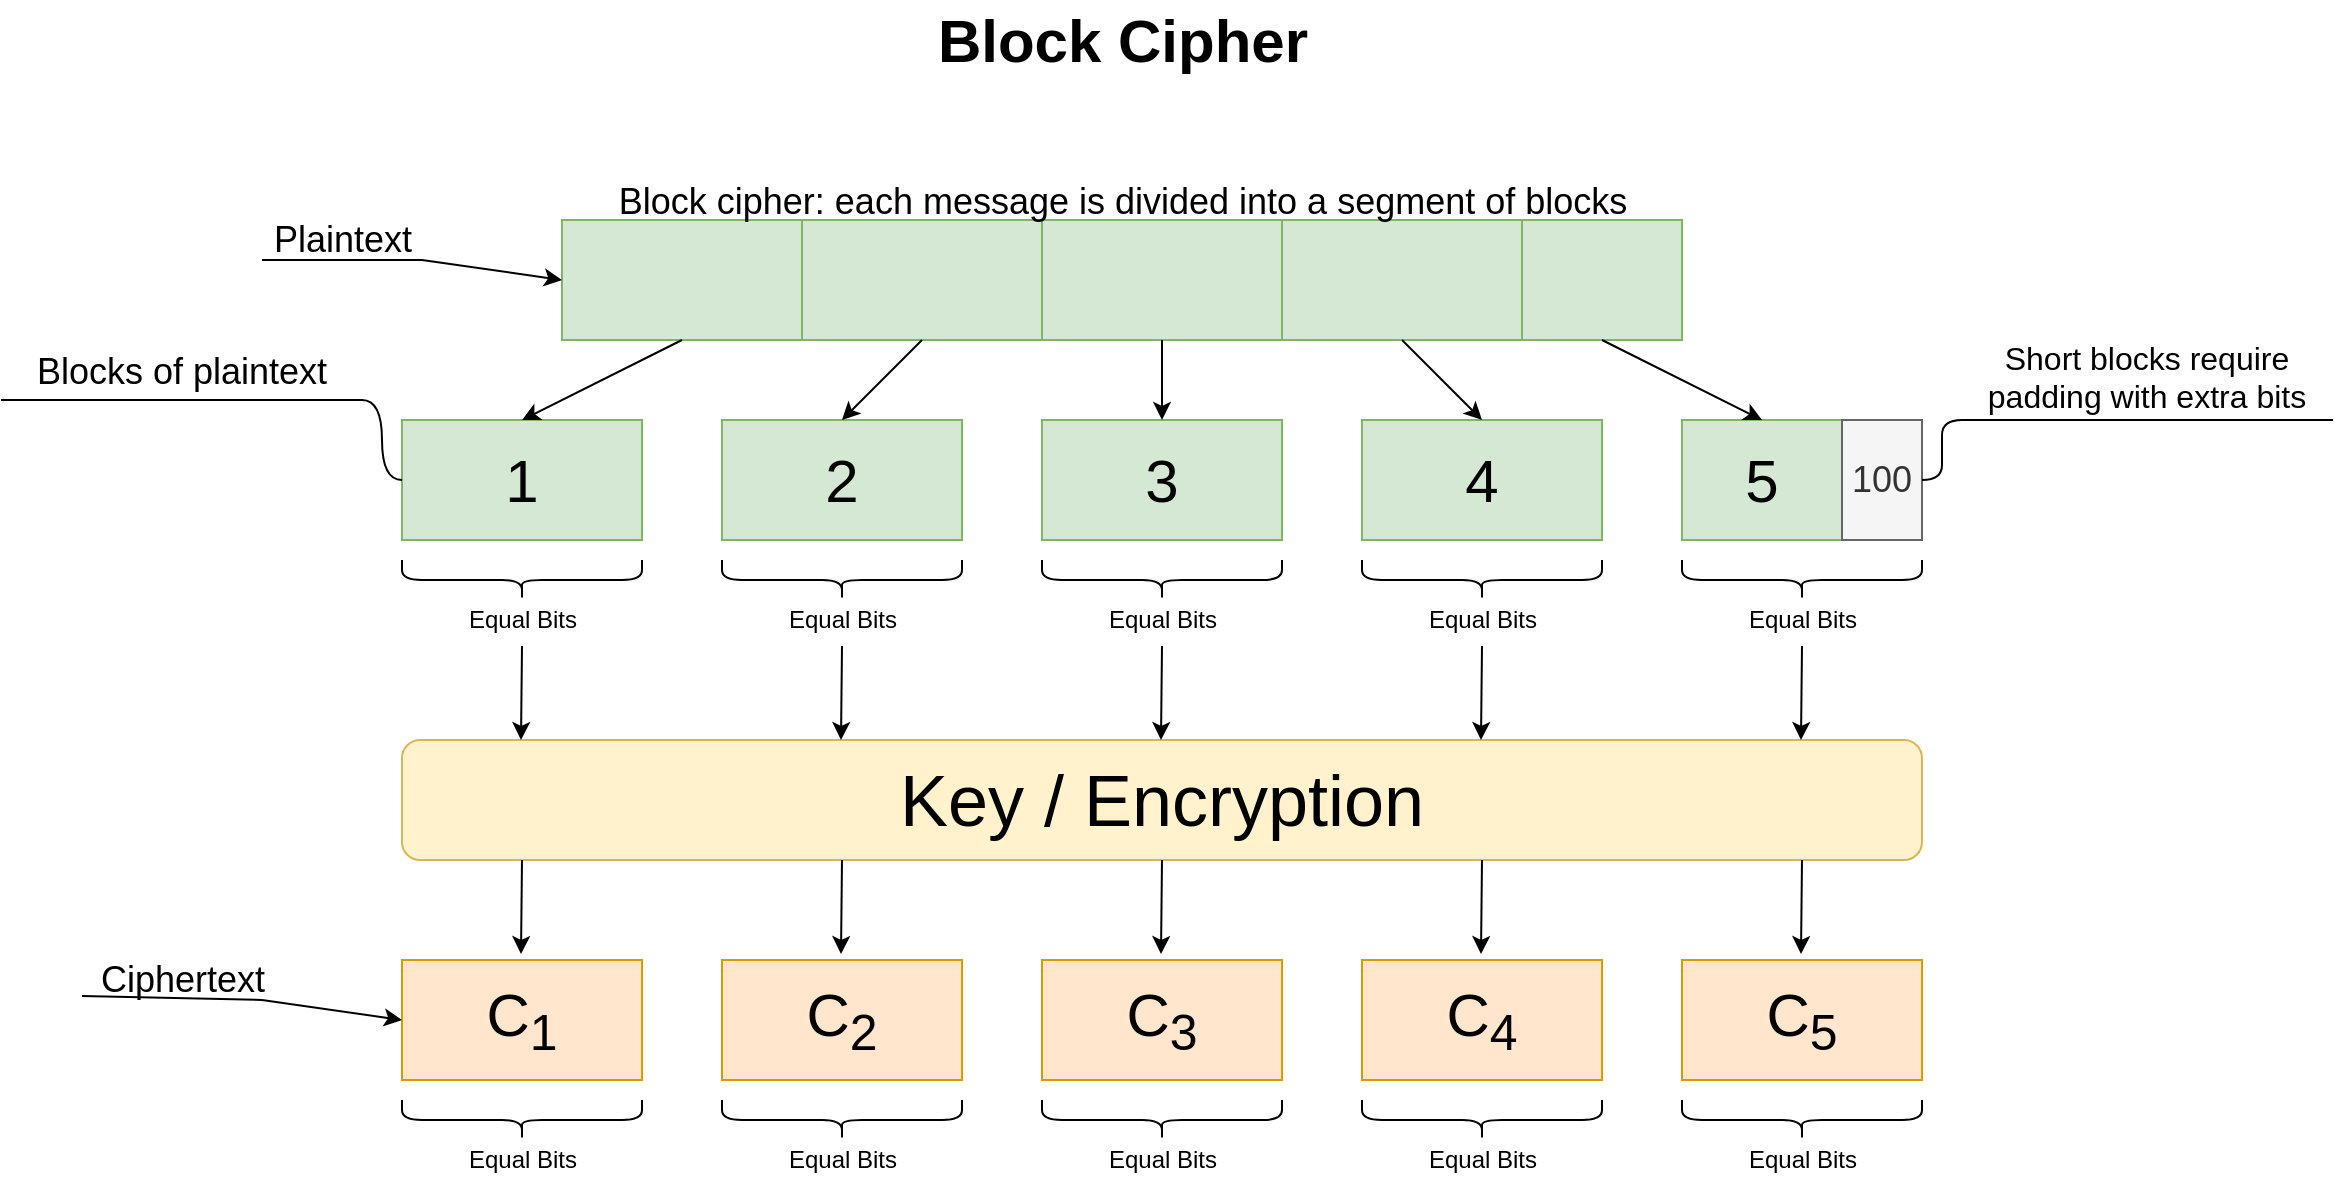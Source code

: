 <mxfile version="12.5.5" type="github">
  <diagram id="teIsq7KTB3O1CH4o7PR5" name="Page-1">
    <mxGraphModel dx="1422" dy="745" grid="1" gridSize="10" guides="1" tooltips="1" connect="1" arrows="1" fold="1" page="1" pageScale="1" pageWidth="1169" pageHeight="827" math="0" shadow="0">
      <root>
        <mxCell id="0"/>
        <mxCell id="1" parent="0"/>
        <mxCell id="TdllQlUeXszhdlZdWgxR-1" value="Block Cipher" style="text;html=1;align=center;verticalAlign=middle;resizable=0;points=[];autosize=1;fontSize=30;fontStyle=1" parent="1" vertex="1">
          <mxGeometry x="460" y="30" width="200" height="40" as="geometry"/>
        </mxCell>
        <mxCell id="TdllQlUeXszhdlZdWgxR-3" value="" style="rounded=0;whiteSpace=wrap;html=1;fontSize=30;fillColor=#d5e8d4;strokeColor=#82b366;" parent="1" vertex="1">
          <mxGeometry x="280" y="140" width="120" height="60" as="geometry"/>
        </mxCell>
        <mxCell id="TdllQlUeXszhdlZdWgxR-4" value="" style="rounded=0;whiteSpace=wrap;html=1;fontSize=30;fillColor=#d5e8d4;strokeColor=#82b366;" parent="1" vertex="1">
          <mxGeometry x="400" y="140" width="120" height="60" as="geometry"/>
        </mxCell>
        <mxCell id="TdllQlUeXszhdlZdWgxR-5" value="" style="rounded=0;whiteSpace=wrap;html=1;fontSize=30;fillColor=#d5e8d4;strokeColor=#82b366;" parent="1" vertex="1">
          <mxGeometry x="520" y="140" width="120" height="60" as="geometry"/>
        </mxCell>
        <mxCell id="TdllQlUeXszhdlZdWgxR-6" value="" style="rounded=0;whiteSpace=wrap;html=1;fontSize=30;fillColor=#d5e8d4;strokeColor=#82b366;" parent="1" vertex="1">
          <mxGeometry x="640" y="140" width="120" height="60" as="geometry"/>
        </mxCell>
        <mxCell id="TdllQlUeXszhdlZdWgxR-8" value="" style="rounded=0;whiteSpace=wrap;html=1;fontSize=30;fillColor=#d5e8d4;strokeColor=#82b366;" parent="1" vertex="1">
          <mxGeometry x="760" y="140" width="80" height="60" as="geometry"/>
        </mxCell>
        <mxCell id="TdllQlUeXszhdlZdWgxR-9" value="&lt;font style=&quot;font-size: 18px&quot;&gt;Plaintext&lt;/font&gt;" style="text;html=1;align=center;verticalAlign=middle;resizable=0;points=[];autosize=1;fontSize=30;" parent="1" vertex="1">
          <mxGeometry x="130" y="120" width="80" height="50" as="geometry"/>
        </mxCell>
        <mxCell id="TdllQlUeXszhdlZdWgxR-10" value="" style="endArrow=none;html=1;fontSize=30;" parent="1" edge="1">
          <mxGeometry width="50" height="50" relative="1" as="geometry">
            <mxPoint x="130" y="160" as="sourcePoint"/>
            <mxPoint x="210" y="160" as="targetPoint"/>
          </mxGeometry>
        </mxCell>
        <mxCell id="TdllQlUeXszhdlZdWgxR-11" value="" style="endArrow=classic;html=1;fontSize=30;entryX=0;entryY=0.5;entryDx=0;entryDy=0;" parent="1" edge="1">
          <mxGeometry width="50" height="50" relative="1" as="geometry">
            <mxPoint x="210" y="160" as="sourcePoint"/>
            <mxPoint x="280" y="170" as="targetPoint"/>
          </mxGeometry>
        </mxCell>
        <mxCell id="TdllQlUeXszhdlZdWgxR-13" value="&lt;font style=&quot;font-size: 18px&quot;&gt;Block cipher: each message is divided into a segment of blocks&lt;/font&gt;" style="text;html=1;align=center;verticalAlign=middle;resizable=0;points=[];autosize=1;fontSize=30;" parent="1" vertex="1">
          <mxGeometry x="300" y="101" width="520" height="50" as="geometry"/>
        </mxCell>
        <mxCell id="TdllQlUeXszhdlZdWgxR-15" value="1" style="rounded=0;whiteSpace=wrap;html=1;fontSize=30;fillColor=#d5e8d4;strokeColor=#82b366;" parent="1" vertex="1">
          <mxGeometry x="200" y="240" width="120" height="60" as="geometry"/>
        </mxCell>
        <mxCell id="TdllQlUeXszhdlZdWgxR-16" value="2" style="rounded=0;whiteSpace=wrap;html=1;fontSize=30;fillColor=#d5e8d4;strokeColor=#82b366;" parent="1" vertex="1">
          <mxGeometry x="360" y="240" width="120" height="60" as="geometry"/>
        </mxCell>
        <mxCell id="TdllQlUeXszhdlZdWgxR-17" value="3" style="rounded=0;whiteSpace=wrap;html=1;fontSize=30;fillColor=#d5e8d4;strokeColor=#82b366;" parent="1" vertex="1">
          <mxGeometry x="520" y="240" width="120" height="60" as="geometry"/>
        </mxCell>
        <mxCell id="TdllQlUeXszhdlZdWgxR-18" value="4" style="rounded=0;whiteSpace=wrap;html=1;fontSize=30;fillColor=#d5e8d4;strokeColor=#82b366;" parent="1" vertex="1">
          <mxGeometry x="680" y="240" width="120" height="60" as="geometry"/>
        </mxCell>
        <mxCell id="TdllQlUeXszhdlZdWgxR-20" value="5" style="rounded=0;whiteSpace=wrap;html=1;fontSize=30;fillColor=#d5e8d4;strokeColor=#82b366;" parent="1" vertex="1">
          <mxGeometry x="840" y="240" width="80" height="60" as="geometry"/>
        </mxCell>
        <mxCell id="TdllQlUeXszhdlZdWgxR-26" value="" style="endArrow=none;html=1;fontSize=30;" parent="1" edge="1">
          <mxGeometry width="50" height="50" relative="1" as="geometry">
            <mxPoint x="10" y="400" as="sourcePoint"/>
            <mxPoint x="10" y="400" as="targetPoint"/>
          </mxGeometry>
        </mxCell>
        <mxCell id="TdllQlUeXszhdlZdWgxR-30" value="Blocks of plaintext" style="whiteSpace=wrap;html=1;shape=partialRectangle;top=0;left=0;bottom=1;right=0;points=[[0,1],[1,1]];strokeColor=#000000;fillColor=none;align=center;verticalAlign=bottom;routingCenterY=0.5;snapToPoint=1;container=1;recursiveResize=0;autosize=1;treeFolding=1;treeMoving=1;fontSize=18;" parent="1" vertex="1">
          <mxGeometry y="200" width="180" height="30" as="geometry"/>
        </mxCell>
        <mxCell id="TdllQlUeXszhdlZdWgxR-31" value="" style="edgeStyle=entityRelationEdgeStyle;startArrow=none;endArrow=none;segment=10;curved=1;fontSize=18;entryX=1;entryY=1;entryDx=0;entryDy=0;" parent="1" source="TdllQlUeXszhdlZdWgxR-15" target="TdllQlUeXszhdlZdWgxR-30" edge="1">
          <mxGeometry relative="1" as="geometry">
            <mxPoint x="61" y="301.98" as="sourcePoint"/>
          </mxGeometry>
        </mxCell>
        <mxCell id="TdllQlUeXszhdlZdWgxR-33" value="100" style="rounded=0;whiteSpace=wrap;html=1;fontSize=18;fillColor=#f5f5f5;strokeColor=#666666;fontColor=#333333;" parent="1" vertex="1">
          <mxGeometry x="920" y="240" width="40" height="60" as="geometry"/>
        </mxCell>
        <mxCell id="lpGSSCiZ2T_nPzG1h67O-2" value="" style="endArrow=classic;html=1;exitX=0.5;exitY=1;exitDx=0;exitDy=0;entryX=0.5;entryY=0;entryDx=0;entryDy=0;" edge="1" parent="1" source="TdllQlUeXszhdlZdWgxR-3" target="TdllQlUeXszhdlZdWgxR-15">
          <mxGeometry width="50" height="50" relative="1" as="geometry">
            <mxPoint x="10" y="470" as="sourcePoint"/>
            <mxPoint x="60" y="420" as="targetPoint"/>
          </mxGeometry>
        </mxCell>
        <mxCell id="lpGSSCiZ2T_nPzG1h67O-3" value="" style="endArrow=classic;html=1;exitX=0.5;exitY=1;exitDx=0;exitDy=0;entryX=0.5;entryY=0;entryDx=0;entryDy=0;" edge="1" parent="1" source="TdllQlUeXszhdlZdWgxR-4" target="TdllQlUeXszhdlZdWgxR-16">
          <mxGeometry width="50" height="50" relative="1" as="geometry">
            <mxPoint x="10" y="470" as="sourcePoint"/>
            <mxPoint x="60" y="420" as="targetPoint"/>
          </mxGeometry>
        </mxCell>
        <mxCell id="lpGSSCiZ2T_nPzG1h67O-4" value="" style="endArrow=classic;html=1;exitX=0.5;exitY=1;exitDx=0;exitDy=0;entryX=0.5;entryY=0;entryDx=0;entryDy=0;" edge="1" parent="1" source="TdllQlUeXszhdlZdWgxR-5" target="TdllQlUeXszhdlZdWgxR-17">
          <mxGeometry width="50" height="50" relative="1" as="geometry">
            <mxPoint x="10" y="470" as="sourcePoint"/>
            <mxPoint x="60" y="420" as="targetPoint"/>
          </mxGeometry>
        </mxCell>
        <mxCell id="lpGSSCiZ2T_nPzG1h67O-5" value="" style="endArrow=classic;html=1;exitX=0.5;exitY=1;exitDx=0;exitDy=0;entryX=0.5;entryY=0;entryDx=0;entryDy=0;" edge="1" parent="1" source="TdllQlUeXszhdlZdWgxR-6" target="TdllQlUeXszhdlZdWgxR-18">
          <mxGeometry width="50" height="50" relative="1" as="geometry">
            <mxPoint x="10" y="470" as="sourcePoint"/>
            <mxPoint x="60" y="420" as="targetPoint"/>
          </mxGeometry>
        </mxCell>
        <mxCell id="lpGSSCiZ2T_nPzG1h67O-7" value="" style="endArrow=classic;html=1;exitX=0.5;exitY=1;exitDx=0;exitDy=0;entryX=0.5;entryY=0;entryDx=0;entryDy=0;" edge="1" parent="1" source="TdllQlUeXszhdlZdWgxR-8" target="TdllQlUeXszhdlZdWgxR-20">
          <mxGeometry width="50" height="50" relative="1" as="geometry">
            <mxPoint x="-110" y="470" as="sourcePoint"/>
            <mxPoint x="-60" y="420" as="targetPoint"/>
          </mxGeometry>
        </mxCell>
        <mxCell id="lpGSSCiZ2T_nPzG1h67O-8" value="&lt;font style=&quot;font-size: 16px&quot;&gt;Short blocks require padding with extra bits&lt;/font&gt;" style="whiteSpace=wrap;html=1;shape=partialRectangle;top=0;left=0;bottom=1;right=0;points=[[0,1],[1,1]];strokeColor=#000000;fillColor=none;align=center;verticalAlign=bottom;routingCenterY=0.5;snapToPoint=1;container=1;recursiveResize=0;autosize=1;treeFolding=1;treeMoving=1;" vertex="1" parent="1">
          <mxGeometry x="980" y="220" width="185" height="20" as="geometry"/>
        </mxCell>
        <mxCell id="lpGSSCiZ2T_nPzG1h67O-9" value="" style="edgeStyle=entityRelationEdgeStyle;startArrow=none;endArrow=none;segment=10;curved=1;" edge="1" target="lpGSSCiZ2T_nPzG1h67O-8" parent="1">
          <mxGeometry relative="1" as="geometry">
            <mxPoint x="960" y="270" as="sourcePoint"/>
          </mxGeometry>
        </mxCell>
        <mxCell id="lpGSSCiZ2T_nPzG1h67O-10" value="" style="shape=curlyBracket;whiteSpace=wrap;html=1;rounded=1;rotation=-90;" vertex="1" parent="1">
          <mxGeometry x="250" y="260" width="20" height="120" as="geometry"/>
        </mxCell>
        <mxCell id="lpGSSCiZ2T_nPzG1h67O-13" value="" style="shape=curlyBracket;whiteSpace=wrap;html=1;rounded=1;rotation=-90;" vertex="1" parent="1">
          <mxGeometry x="890" y="260" width="20" height="120" as="geometry"/>
        </mxCell>
        <mxCell id="lpGSSCiZ2T_nPzG1h67O-14" value="" style="shape=curlyBracket;whiteSpace=wrap;html=1;rounded=1;rotation=-90;" vertex="1" parent="1">
          <mxGeometry x="730" y="260" width="20" height="120" as="geometry"/>
        </mxCell>
        <mxCell id="lpGSSCiZ2T_nPzG1h67O-15" value="" style="shape=curlyBracket;whiteSpace=wrap;html=1;rounded=1;rotation=-90;" vertex="1" parent="1">
          <mxGeometry x="570" y="260" width="20" height="120" as="geometry"/>
        </mxCell>
        <mxCell id="lpGSSCiZ2T_nPzG1h67O-16" value="" style="shape=curlyBracket;whiteSpace=wrap;html=1;rounded=1;rotation=-90;" vertex="1" parent="1">
          <mxGeometry x="410" y="260" width="20" height="120" as="geometry"/>
        </mxCell>
        <mxCell id="lpGSSCiZ2T_nPzG1h67O-17" value="Equal Bits" style="text;html=1;align=center;verticalAlign=middle;resizable=0;points=[];autosize=1;" vertex="1" parent="1">
          <mxGeometry x="225" y="330" width="70" height="20" as="geometry"/>
        </mxCell>
        <mxCell id="lpGSSCiZ2T_nPzG1h67O-18" value="Equal Bits" style="text;html=1;align=center;verticalAlign=middle;resizable=0;points=[];autosize=1;" vertex="1" parent="1">
          <mxGeometry x="865" y="330" width="70" height="20" as="geometry"/>
        </mxCell>
        <mxCell id="lpGSSCiZ2T_nPzG1h67O-19" value="Equal Bits" style="text;html=1;align=center;verticalAlign=middle;resizable=0;points=[];autosize=1;" vertex="1" parent="1">
          <mxGeometry x="705" y="330" width="70" height="20" as="geometry"/>
        </mxCell>
        <mxCell id="lpGSSCiZ2T_nPzG1h67O-20" value="Equal Bits" style="text;html=1;align=center;verticalAlign=middle;resizable=0;points=[];autosize=1;" vertex="1" parent="1">
          <mxGeometry x="545" y="330" width="70" height="20" as="geometry"/>
        </mxCell>
        <mxCell id="lpGSSCiZ2T_nPzG1h67O-21" value="Equal Bits" style="text;html=1;align=center;verticalAlign=middle;resizable=0;points=[];autosize=1;" vertex="1" parent="1">
          <mxGeometry x="385" y="330" width="70" height="20" as="geometry"/>
        </mxCell>
        <mxCell id="lpGSSCiZ2T_nPzG1h67O-22" value="&lt;font style=&quot;font-size: 36px&quot;&gt;Key / Encryption&lt;/font&gt;" style="rounded=1;whiteSpace=wrap;html=1;fillColor=#fff2cc;strokeColor=#d6b656;" vertex="1" parent="1">
          <mxGeometry x="200" y="400" width="760" height="60" as="geometry"/>
        </mxCell>
        <mxCell id="lpGSSCiZ2T_nPzG1h67O-24" value="" style="endArrow=classic;html=1;exitX=0.5;exitY=1.15;exitDx=0;exitDy=0;exitPerimeter=0;" edge="1" parent="1" source="lpGSSCiZ2T_nPzG1h67O-17">
          <mxGeometry width="50" height="50" relative="1" as="geometry">
            <mxPoint x="259.5" y="360" as="sourcePoint"/>
            <mxPoint x="259.5" y="400" as="targetPoint"/>
          </mxGeometry>
        </mxCell>
        <mxCell id="lpGSSCiZ2T_nPzG1h67O-26" value="" style="endArrow=classic;html=1;exitX=0.5;exitY=1.15;exitDx=0;exitDy=0;exitPerimeter=0;" edge="1" parent="1">
          <mxGeometry width="50" height="50" relative="1" as="geometry">
            <mxPoint x="900" y="353" as="sourcePoint"/>
            <mxPoint x="899.5" y="400" as="targetPoint"/>
          </mxGeometry>
        </mxCell>
        <mxCell id="lpGSSCiZ2T_nPzG1h67O-27" value="" style="endArrow=classic;html=1;exitX=0.5;exitY=1.15;exitDx=0;exitDy=0;exitPerimeter=0;" edge="1" parent="1">
          <mxGeometry width="50" height="50" relative="1" as="geometry">
            <mxPoint x="740" y="353" as="sourcePoint"/>
            <mxPoint x="739.5" y="400" as="targetPoint"/>
          </mxGeometry>
        </mxCell>
        <mxCell id="lpGSSCiZ2T_nPzG1h67O-28" value="" style="endArrow=classic;html=1;exitX=0.5;exitY=1.15;exitDx=0;exitDy=0;exitPerimeter=0;" edge="1" parent="1">
          <mxGeometry width="50" height="50" relative="1" as="geometry">
            <mxPoint x="580" y="353" as="sourcePoint"/>
            <mxPoint x="579.5" y="400" as="targetPoint"/>
          </mxGeometry>
        </mxCell>
        <mxCell id="lpGSSCiZ2T_nPzG1h67O-29" value="" style="endArrow=classic;html=1;exitX=0.5;exitY=1.15;exitDx=0;exitDy=0;exitPerimeter=0;" edge="1" parent="1">
          <mxGeometry width="50" height="50" relative="1" as="geometry">
            <mxPoint x="420" y="353" as="sourcePoint"/>
            <mxPoint x="419.5" y="400" as="targetPoint"/>
          </mxGeometry>
        </mxCell>
        <mxCell id="lpGSSCiZ2T_nPzG1h67O-30" value="" style="endArrow=classic;html=1;exitX=0.5;exitY=1.15;exitDx=0;exitDy=0;exitPerimeter=0;" edge="1" parent="1">
          <mxGeometry width="50" height="50" relative="1" as="geometry">
            <mxPoint x="260" y="460" as="sourcePoint"/>
            <mxPoint x="259.5" y="507" as="targetPoint"/>
          </mxGeometry>
        </mxCell>
        <mxCell id="lpGSSCiZ2T_nPzG1h67O-31" value="" style="endArrow=classic;html=1;exitX=0.5;exitY=1.15;exitDx=0;exitDy=0;exitPerimeter=0;" edge="1" parent="1">
          <mxGeometry width="50" height="50" relative="1" as="geometry">
            <mxPoint x="900" y="460" as="sourcePoint"/>
            <mxPoint x="899.5" y="507" as="targetPoint"/>
          </mxGeometry>
        </mxCell>
        <mxCell id="lpGSSCiZ2T_nPzG1h67O-32" value="" style="endArrow=classic;html=1;exitX=0.5;exitY=1.15;exitDx=0;exitDy=0;exitPerimeter=0;" edge="1" parent="1">
          <mxGeometry width="50" height="50" relative="1" as="geometry">
            <mxPoint x="740" y="460" as="sourcePoint"/>
            <mxPoint x="739.5" y="507" as="targetPoint"/>
          </mxGeometry>
        </mxCell>
        <mxCell id="lpGSSCiZ2T_nPzG1h67O-33" value="" style="endArrow=classic;html=1;exitX=0.5;exitY=1.15;exitDx=0;exitDy=0;exitPerimeter=0;" edge="1" parent="1">
          <mxGeometry width="50" height="50" relative="1" as="geometry">
            <mxPoint x="580" y="460" as="sourcePoint"/>
            <mxPoint x="579.5" y="507" as="targetPoint"/>
          </mxGeometry>
        </mxCell>
        <mxCell id="lpGSSCiZ2T_nPzG1h67O-34" value="" style="endArrow=classic;html=1;exitX=0.5;exitY=1.15;exitDx=0;exitDy=0;exitPerimeter=0;" edge="1" parent="1">
          <mxGeometry width="50" height="50" relative="1" as="geometry">
            <mxPoint x="420" y="460" as="sourcePoint"/>
            <mxPoint x="419.5" y="507" as="targetPoint"/>
          </mxGeometry>
        </mxCell>
        <mxCell id="lpGSSCiZ2T_nPzG1h67O-35" value="C&lt;sub&gt;1&lt;/sub&gt;" style="rounded=0;whiteSpace=wrap;html=1;fontSize=30;fillColor=#ffe6cc;strokeColor=#d79b00;" vertex="1" parent="1">
          <mxGeometry x="200" y="510" width="120" height="60" as="geometry"/>
        </mxCell>
        <mxCell id="lpGSSCiZ2T_nPzG1h67O-36" value="C&lt;sub&gt;2&lt;/sub&gt;" style="rounded=0;whiteSpace=wrap;html=1;fontSize=30;fillColor=#ffe6cc;strokeColor=#d79b00;" vertex="1" parent="1">
          <mxGeometry x="360" y="510" width="120" height="60" as="geometry"/>
        </mxCell>
        <mxCell id="lpGSSCiZ2T_nPzG1h67O-37" value="C&lt;sub&gt;3&lt;/sub&gt;" style="rounded=0;whiteSpace=wrap;html=1;fontSize=30;fillColor=#ffe6cc;strokeColor=#d79b00;" vertex="1" parent="1">
          <mxGeometry x="520" y="510" width="120" height="60" as="geometry"/>
        </mxCell>
        <mxCell id="lpGSSCiZ2T_nPzG1h67O-38" value="C&lt;sub&gt;4&lt;/sub&gt;" style="rounded=0;whiteSpace=wrap;html=1;fontSize=30;fillColor=#ffe6cc;strokeColor=#d79b00;" vertex="1" parent="1">
          <mxGeometry x="680" y="510" width="120" height="60" as="geometry"/>
        </mxCell>
        <mxCell id="lpGSSCiZ2T_nPzG1h67O-39" value="C&lt;sub&gt;5&lt;/sub&gt;" style="rounded=0;whiteSpace=wrap;html=1;fontSize=30;fillColor=#ffe6cc;strokeColor=#d79b00;" vertex="1" parent="1">
          <mxGeometry x="840" y="510" width="120" height="60" as="geometry"/>
        </mxCell>
        <mxCell id="lpGSSCiZ2T_nPzG1h67O-40" value="&lt;font style=&quot;font-size: 18px&quot;&gt;Ciphertext&lt;/font&gt;" style="text;html=1;align=center;verticalAlign=middle;resizable=0;points=[];autosize=1;fontSize=30;" vertex="1" parent="1">
          <mxGeometry x="40" y="490" width="100" height="50" as="geometry"/>
        </mxCell>
        <mxCell id="lpGSSCiZ2T_nPzG1h67O-41" value="" style="endArrow=none;html=1;fontSize=30;exitX=0;exitY=0.76;exitDx=0;exitDy=0;exitPerimeter=0;" edge="1" parent="1" source="lpGSSCiZ2T_nPzG1h67O-40">
          <mxGeometry width="50" height="50" relative="1" as="geometry">
            <mxPoint x="50" y="530" as="sourcePoint"/>
            <mxPoint x="130" y="530" as="targetPoint"/>
          </mxGeometry>
        </mxCell>
        <mxCell id="lpGSSCiZ2T_nPzG1h67O-42" value="" style="endArrow=classic;html=1;fontSize=30;entryX=0;entryY=0.5;entryDx=0;entryDy=0;" edge="1" parent="1">
          <mxGeometry width="50" height="50" relative="1" as="geometry">
            <mxPoint x="130" y="530" as="sourcePoint"/>
            <mxPoint x="200" y="540" as="targetPoint"/>
          </mxGeometry>
        </mxCell>
        <mxCell id="lpGSSCiZ2T_nPzG1h67O-43" value="" style="shape=curlyBracket;whiteSpace=wrap;html=1;rounded=1;rotation=-90;" vertex="1" parent="1">
          <mxGeometry x="250" y="530" width="20" height="120" as="geometry"/>
        </mxCell>
        <mxCell id="lpGSSCiZ2T_nPzG1h67O-44" value="" style="shape=curlyBracket;whiteSpace=wrap;html=1;rounded=1;rotation=-90;" vertex="1" parent="1">
          <mxGeometry x="890" y="530" width="20" height="120" as="geometry"/>
        </mxCell>
        <mxCell id="lpGSSCiZ2T_nPzG1h67O-45" value="" style="shape=curlyBracket;whiteSpace=wrap;html=1;rounded=1;rotation=-90;" vertex="1" parent="1">
          <mxGeometry x="730" y="530" width="20" height="120" as="geometry"/>
        </mxCell>
        <mxCell id="lpGSSCiZ2T_nPzG1h67O-46" value="" style="shape=curlyBracket;whiteSpace=wrap;html=1;rounded=1;rotation=-90;" vertex="1" parent="1">
          <mxGeometry x="570" y="530" width="20" height="120" as="geometry"/>
        </mxCell>
        <mxCell id="lpGSSCiZ2T_nPzG1h67O-47" value="" style="shape=curlyBracket;whiteSpace=wrap;html=1;rounded=1;rotation=-90;" vertex="1" parent="1">
          <mxGeometry x="410" y="530" width="20" height="120" as="geometry"/>
        </mxCell>
        <mxCell id="lpGSSCiZ2T_nPzG1h67O-48" value="Equal Bits" style="text;html=1;align=center;verticalAlign=middle;resizable=0;points=[];autosize=1;" vertex="1" parent="1">
          <mxGeometry x="225" y="600" width="70" height="20" as="geometry"/>
        </mxCell>
        <mxCell id="lpGSSCiZ2T_nPzG1h67O-49" value="Equal Bits" style="text;html=1;align=center;verticalAlign=middle;resizable=0;points=[];autosize=1;" vertex="1" parent="1">
          <mxGeometry x="865" y="600" width="70" height="20" as="geometry"/>
        </mxCell>
        <mxCell id="lpGSSCiZ2T_nPzG1h67O-50" value="Equal Bits" style="text;html=1;align=center;verticalAlign=middle;resizable=0;points=[];autosize=1;" vertex="1" parent="1">
          <mxGeometry x="705" y="600" width="70" height="20" as="geometry"/>
        </mxCell>
        <mxCell id="lpGSSCiZ2T_nPzG1h67O-51" value="Equal Bits" style="text;html=1;align=center;verticalAlign=middle;resizable=0;points=[];autosize=1;" vertex="1" parent="1">
          <mxGeometry x="545" y="600" width="70" height="20" as="geometry"/>
        </mxCell>
        <mxCell id="lpGSSCiZ2T_nPzG1h67O-52" value="Equal Bits" style="text;html=1;align=center;verticalAlign=middle;resizable=0;points=[];autosize=1;" vertex="1" parent="1">
          <mxGeometry x="385" y="600" width="70" height="20" as="geometry"/>
        </mxCell>
      </root>
    </mxGraphModel>
  </diagram>
</mxfile>
